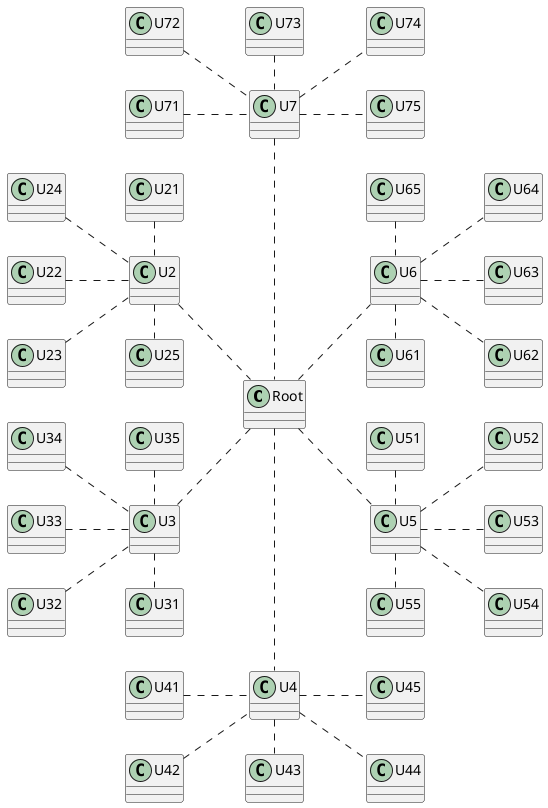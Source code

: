 @startuml
left to right direction

Root .u. U3
Root .u. U2
Root .r. U4
Root .d. U5
Root .d. U6
Root .l. U7

U2 .l. U21
U2 .u. U23
U2 .u. U22
U2 .u. U24
U2 .r. U25

U3 .r. U31
U3 .u. U32
U3 .u. U33
U3 .u. U34
U3 .l. U35

U4 .d. U45
U4 .d. U44
U4 .r. U43
U4 .u. U42
U4 .u. U41

U6 .r. U61
U6 .d. U64
U6 .d. U63
U6 .d. U62
U6 .l. U65

U5 .l. U51
U5 .d. U52
U5 .d. U53
U5 .d. U54
U5 .r. U55

U7 .u. U71
U7 .u. U72
U7 .l. U73
U7 .d. U74
U7 .d. U75


@enduml
